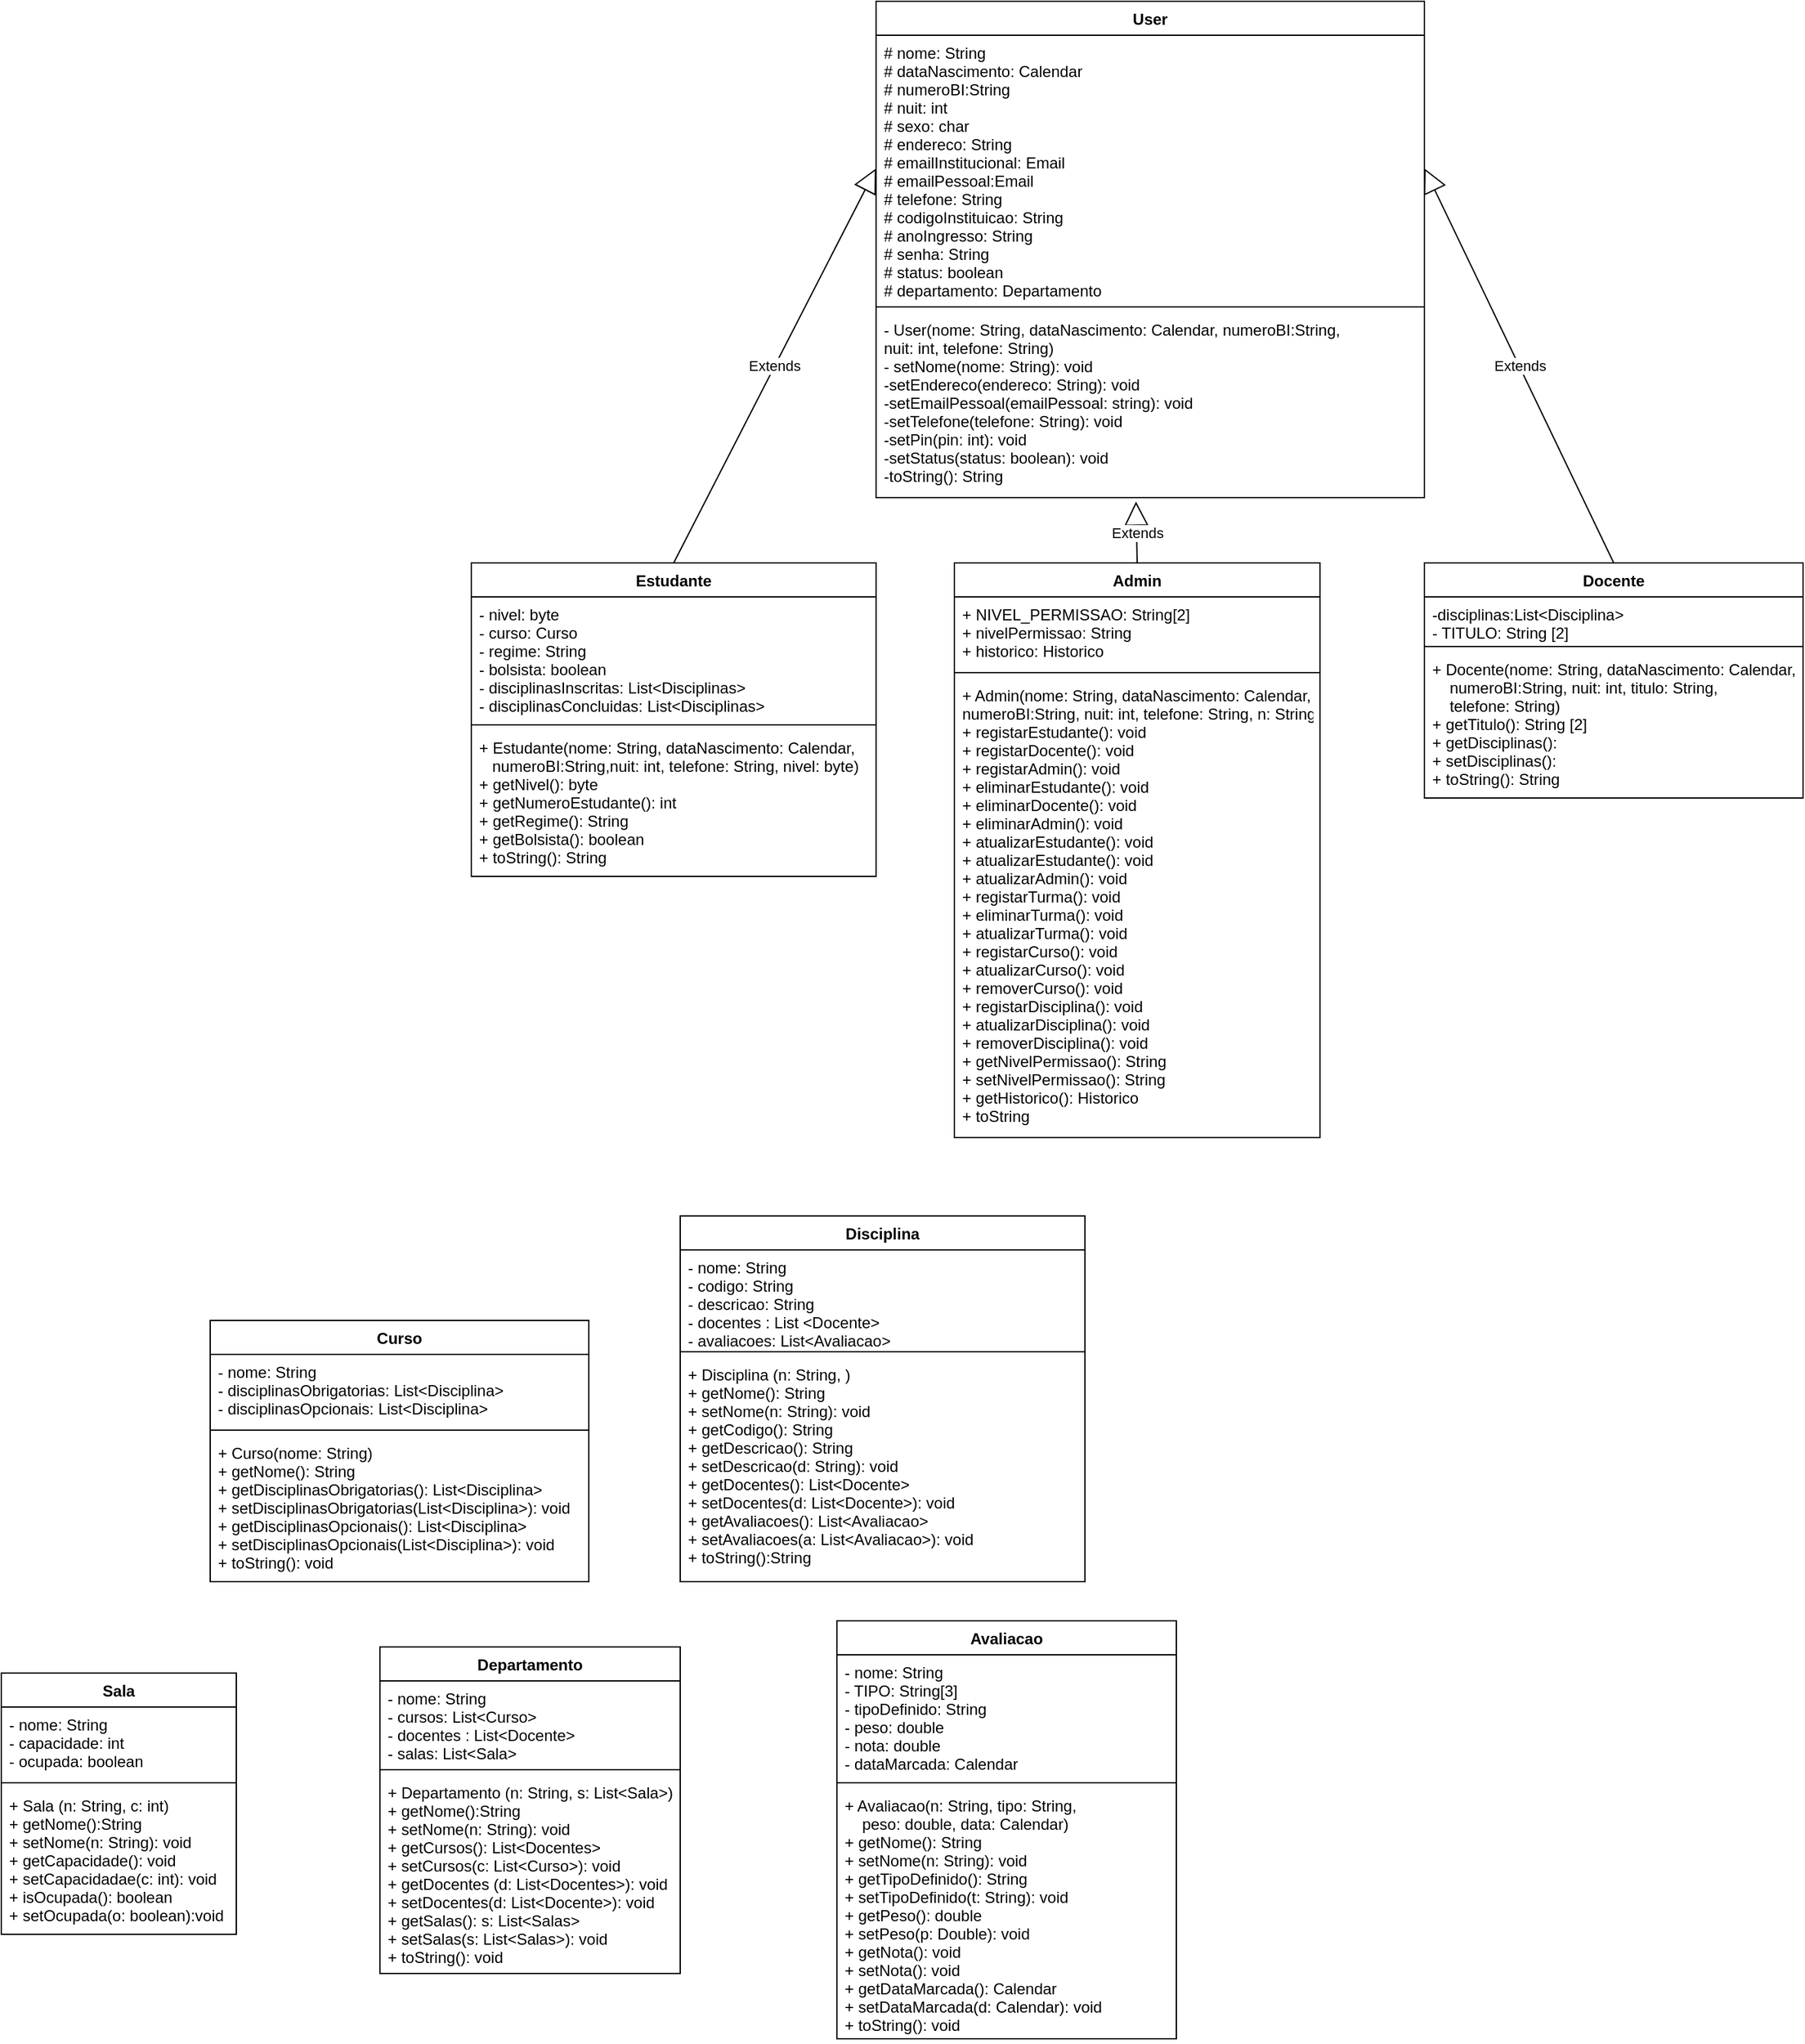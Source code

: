 <mxfile version="20.8.16" type="device"><diagram id="mdFeot0-NeomyWR2omyU" name="Page-1"><mxGraphModel dx="1674" dy="884" grid="1" gridSize="10" guides="1" tooltips="1" connect="1" arrows="1" fold="1" page="1" pageScale="1" pageWidth="4681" pageHeight="3300" math="0" shadow="0"><root><mxCell id="0"/><mxCell id="1" parent="0"/><mxCell id="1J_WbHY4LWj4vsLYLbCL-1" value="User" style="swimlane;fontStyle=1;align=center;verticalAlign=top;childLayout=stackLayout;horizontal=1;startSize=26;horizontalStack=0;resizeParent=1;resizeParentMax=0;resizeLast=0;collapsible=1;marginBottom=0;" parent="1" vertex="1"><mxGeometry x="1760" y="480" width="420" height="380" as="geometry"/></mxCell><mxCell id="1J_WbHY4LWj4vsLYLbCL-2" value="# nome: String&#10;# dataNascimento: Calendar&#10;# numeroBI:String&#10;# nuit: int&#10;# sexo: char&#10;# endereco: String&#10;# emailInstitucional: Email&#10;# emailPessoal:Email&#10;# telefone: String&#10;# codigoInstituicao: String&#10;# anoIngresso: String&#10;# senha: String&#10;# status: boolean&#10;# departamento: Departamento&#10;" style="text;strokeColor=none;fillColor=none;align=left;verticalAlign=top;spacingLeft=4;spacingRight=4;overflow=hidden;rotatable=0;points=[[0,0.5],[1,0.5]];portConstraint=eastwest;" parent="1J_WbHY4LWj4vsLYLbCL-1" vertex="1"><mxGeometry y="26" width="420" height="204" as="geometry"/></mxCell><mxCell id="1J_WbHY4LWj4vsLYLbCL-3" value="" style="line;strokeWidth=1;fillColor=none;align=left;verticalAlign=middle;spacingTop=-1;spacingLeft=3;spacingRight=3;rotatable=0;labelPosition=right;points=[];portConstraint=eastwest;" parent="1J_WbHY4LWj4vsLYLbCL-1" vertex="1"><mxGeometry y="230" width="420" height="8" as="geometry"/></mxCell><mxCell id="1J_WbHY4LWj4vsLYLbCL-4" value="- User(nome: String, dataNascimento: Calendar, numeroBI:String,&#10;nuit: int, telefone: String)&#10;- setNome(nome: String): void&#10;-setEndereco(endereco: String): void&#10;-setEmailPessoal(emailPessoal: string): void&#10;-setTelefone(telefone: String): void&#10;-setPin(pin: int): void&#10;-setStatus(status: boolean): void&#10;-toString(): String&#10;" style="text;strokeColor=none;fillColor=none;align=left;verticalAlign=top;spacingLeft=4;spacingRight=4;overflow=hidden;rotatable=0;points=[[0,0.5],[1,0.5]];portConstraint=eastwest;" parent="1J_WbHY4LWj4vsLYLbCL-1" vertex="1"><mxGeometry y="238" width="420" height="142" as="geometry"/></mxCell><mxCell id="1J_WbHY4LWj4vsLYLbCL-5" value="Docente" style="swimlane;fontStyle=1;align=center;verticalAlign=top;childLayout=stackLayout;horizontal=1;startSize=26;horizontalStack=0;resizeParent=1;resizeParentMax=0;resizeLast=0;collapsible=1;marginBottom=0;" parent="1" vertex="1"><mxGeometry x="2180" y="910" width="290" height="180" as="geometry"/></mxCell><mxCell id="1J_WbHY4LWj4vsLYLbCL-6" value="-disciplinas:List&lt;Disciplina&gt;&#10;- TITULO: String [2]&#10;" style="text;strokeColor=none;fillColor=none;align=left;verticalAlign=top;spacingLeft=4;spacingRight=4;overflow=hidden;rotatable=0;points=[[0,0.5],[1,0.5]];portConstraint=eastwest;" parent="1J_WbHY4LWj4vsLYLbCL-5" vertex="1"><mxGeometry y="26" width="290" height="34" as="geometry"/></mxCell><mxCell id="1J_WbHY4LWj4vsLYLbCL-7" value="" style="line;strokeWidth=1;fillColor=none;align=left;verticalAlign=middle;spacingTop=-1;spacingLeft=3;spacingRight=3;rotatable=0;labelPosition=right;points=[];portConstraint=eastwest;" parent="1J_WbHY4LWj4vsLYLbCL-5" vertex="1"><mxGeometry y="60" width="290" height="8" as="geometry"/></mxCell><mxCell id="1J_WbHY4LWj4vsLYLbCL-8" value="+ Docente(nome: String, dataNascimento: Calendar,&#10;    numeroBI:String, nuit: int, titulo: String,&#10;    telefone: String)&#10;+ getTitulo(): String [2]&#10;+ getDisciplinas():&#10;+ setDisciplinas():&#10;+ toString(): String" style="text;strokeColor=none;fillColor=none;align=left;verticalAlign=top;spacingLeft=4;spacingRight=4;overflow=hidden;rotatable=0;points=[[0,0.5],[1,0.5]];portConstraint=eastwest;" parent="1J_WbHY4LWj4vsLYLbCL-5" vertex="1"><mxGeometry y="68" width="290" height="112" as="geometry"/></mxCell><mxCell id="1J_WbHY4LWj4vsLYLbCL-9" value="Estudante" style="swimlane;fontStyle=1;align=center;verticalAlign=top;childLayout=stackLayout;horizontal=1;startSize=26;horizontalStack=0;resizeParent=1;resizeParentMax=0;resizeLast=0;collapsible=1;marginBottom=0;" parent="1" vertex="1"><mxGeometry x="1450" y="910" width="310" height="240" as="geometry"/></mxCell><mxCell id="1J_WbHY4LWj4vsLYLbCL-10" value="- nivel: byte&#10;- curso: Curso&#10;- regime: String&#10;- bolsista: boolean&#10;- disciplinasInscritas: List&lt;Disciplinas&gt;&#10;- disciplinasConcluidas: List&lt;Disciplinas&gt;" style="text;strokeColor=none;fillColor=none;align=left;verticalAlign=top;spacingLeft=4;spacingRight=4;overflow=hidden;rotatable=0;points=[[0,0.5],[1,0.5]];portConstraint=eastwest;" parent="1J_WbHY4LWj4vsLYLbCL-9" vertex="1"><mxGeometry y="26" width="310" height="94" as="geometry"/></mxCell><mxCell id="1J_WbHY4LWj4vsLYLbCL-11" value="" style="line;strokeWidth=1;fillColor=none;align=left;verticalAlign=middle;spacingTop=-1;spacingLeft=3;spacingRight=3;rotatable=0;labelPosition=right;points=[];portConstraint=eastwest;" parent="1J_WbHY4LWj4vsLYLbCL-9" vertex="1"><mxGeometry y="120" width="310" height="8" as="geometry"/></mxCell><mxCell id="1J_WbHY4LWj4vsLYLbCL-12" value="+ Estudante(nome: String, dataNascimento: Calendar, &#10;   numeroBI:String,nuit: int, telefone: String, nivel: byte)&#10;+ getNivel(): byte&#10;+ getNumeroEstudante(): int&#10;+ getRegime(): String&#10;+ getBolsista(): boolean&#10;+ toString(): String" style="text;strokeColor=none;fillColor=none;align=left;verticalAlign=top;spacingLeft=4;spacingRight=4;overflow=hidden;rotatable=0;points=[[0,0.5],[1,0.5]];portConstraint=eastwest;" parent="1J_WbHY4LWj4vsLYLbCL-9" vertex="1"><mxGeometry y="128" width="310" height="112" as="geometry"/></mxCell><mxCell id="1J_WbHY4LWj4vsLYLbCL-15" value="Admin" style="swimlane;fontStyle=1;align=center;verticalAlign=top;childLayout=stackLayout;horizontal=1;startSize=26;horizontalStack=0;resizeParent=1;resizeParentMax=0;resizeLast=0;collapsible=1;marginBottom=0;" parent="1" vertex="1"><mxGeometry x="1820" y="910" width="280" height="440" as="geometry"/></mxCell><mxCell id="1J_WbHY4LWj4vsLYLbCL-16" value="+ NIVEL_PERMISSAO: String[2]&#10;+ nivelPermissao: String&#10;+ historico: Historico" style="text;strokeColor=none;fillColor=none;align=left;verticalAlign=top;spacingLeft=4;spacingRight=4;overflow=hidden;rotatable=0;points=[[0,0.5],[1,0.5]];portConstraint=eastwest;" parent="1J_WbHY4LWj4vsLYLbCL-15" vertex="1"><mxGeometry y="26" width="280" height="54" as="geometry"/></mxCell><mxCell id="1J_WbHY4LWj4vsLYLbCL-17" value="" style="line;strokeWidth=1;fillColor=none;align=left;verticalAlign=middle;spacingTop=-1;spacingLeft=3;spacingRight=3;rotatable=0;labelPosition=right;points=[];portConstraint=eastwest;" parent="1J_WbHY4LWj4vsLYLbCL-15" vertex="1"><mxGeometry y="80" width="280" height="8" as="geometry"/></mxCell><mxCell id="1J_WbHY4LWj4vsLYLbCL-18" value="+ Admin(nome: String, dataNascimento: Calendar, &#10;numeroBI:String, nuit: int, telefone: String, n: String)&#10;+ registarEstudante(): void&#10;+ registarDocente(): void&#10;+ registarAdmin(): void&#10;+ eliminarEstudante(): void&#10;+ eliminarDocente(): void&#10;+ eliminarAdmin(): void&#10;+ atualizarEstudante(): void&#10;+ atualizarEstudante(): void&#10;+ atualizarAdmin(): void&#10;+ registarTurma(): void&#10;+ eliminarTurma(): void&#10;+ atualizarTurma(): void&#10;+ registarCurso(): void&#10;+ atualizarCurso(): void&#10;+ removerCurso(): void&#10;+ registarDisciplina(): void&#10;+ atualizarDisciplina(): void&#10;+ removerDisciplina(): void&#10;+ getNivelPermissao(): String&#10;+ setNivelPermissao(): String&#10;+ getHistorico(): Historico&#10;+ toString&#10;" style="text;strokeColor=none;fillColor=none;align=left;verticalAlign=top;spacingLeft=4;spacingRight=4;overflow=hidden;rotatable=0;points=[[0,0.5],[1,0.5]];portConstraint=eastwest;" parent="1J_WbHY4LWj4vsLYLbCL-15" vertex="1"><mxGeometry y="88" width="280" height="352" as="geometry"/></mxCell><mxCell id="1J_WbHY4LWj4vsLYLbCL-20" value="Disciplina" style="swimlane;fontStyle=1;align=center;verticalAlign=top;childLayout=stackLayout;horizontal=1;startSize=26;horizontalStack=0;resizeParent=1;resizeParentMax=0;resizeLast=0;collapsible=1;marginBottom=0;" parent="1" vertex="1"><mxGeometry x="1610" y="1410" width="310" height="280" as="geometry"/></mxCell><mxCell id="1J_WbHY4LWj4vsLYLbCL-21" value="- nome: String&#10;- codigo: String&#10;- descricao: String&#10;- docentes : List &lt;Docente&gt;&#10;- avaliacoes: List&lt;Avaliacao&gt;" style="text;strokeColor=none;fillColor=none;align=left;verticalAlign=top;spacingLeft=4;spacingRight=4;overflow=hidden;rotatable=0;points=[[0,0.5],[1,0.5]];portConstraint=eastwest;" parent="1J_WbHY4LWj4vsLYLbCL-20" vertex="1"><mxGeometry y="26" width="310" height="74" as="geometry"/></mxCell><mxCell id="1J_WbHY4LWj4vsLYLbCL-22" value="" style="line;strokeWidth=1;fillColor=none;align=left;verticalAlign=middle;spacingTop=-1;spacingLeft=3;spacingRight=3;rotatable=0;labelPosition=right;points=[];portConstraint=eastwest;" parent="1J_WbHY4LWj4vsLYLbCL-20" vertex="1"><mxGeometry y="100" width="310" height="8" as="geometry"/></mxCell><mxCell id="1J_WbHY4LWj4vsLYLbCL-23" value="+ Disciplina (n: String, )&#10;+ getNome(): String&#10;+ setNome(n: String): void&#10;+ getCodigo(): String&#10;+ getDescricao(): String&#10;+ setDescricao(d: String): void&#10;+ getDocentes(): List&lt;Docente&gt;&#10;+ setDocentes(d: List&lt;Docente&gt;): void&#10;+ getAvaliacoes(): List&lt;Avaliacao&gt;&#10;+ setAvaliacoes(a: List&lt;Avaliacao&gt;): void&#10;+ toString():String" style="text;strokeColor=none;fillColor=none;align=left;verticalAlign=top;spacingLeft=4;spacingRight=4;overflow=hidden;rotatable=0;points=[[0,0.5],[1,0.5]];portConstraint=eastwest;" parent="1J_WbHY4LWj4vsLYLbCL-20" vertex="1"><mxGeometry y="108" width="310" height="172" as="geometry"/></mxCell><mxCell id="1J_WbHY4LWj4vsLYLbCL-25" value="Avaliacao" style="swimlane;fontStyle=1;align=center;verticalAlign=top;childLayout=stackLayout;horizontal=1;startSize=26;horizontalStack=0;resizeParent=1;resizeParentMax=0;resizeLast=0;collapsible=1;marginBottom=0;" parent="1" vertex="1"><mxGeometry x="1730" y="1720" width="260" height="320" as="geometry"/></mxCell><mxCell id="1J_WbHY4LWj4vsLYLbCL-26" value="- nome: String&#10;- TIPO: String[3]&#10;- tipoDefinido: String&#10;- peso: double&#10;- nota: double&#10;- dataMarcada: Calendar" style="text;strokeColor=none;fillColor=none;align=left;verticalAlign=top;spacingLeft=4;spacingRight=4;overflow=hidden;rotatable=0;points=[[0,0.5],[1,0.5]];portConstraint=eastwest;" parent="1J_WbHY4LWj4vsLYLbCL-25" vertex="1"><mxGeometry y="26" width="260" height="94" as="geometry"/></mxCell><mxCell id="1J_WbHY4LWj4vsLYLbCL-27" value="" style="line;strokeWidth=1;fillColor=none;align=left;verticalAlign=middle;spacingTop=-1;spacingLeft=3;spacingRight=3;rotatable=0;labelPosition=right;points=[];portConstraint=eastwest;" parent="1J_WbHY4LWj4vsLYLbCL-25" vertex="1"><mxGeometry y="120" width="260" height="8" as="geometry"/></mxCell><mxCell id="1J_WbHY4LWj4vsLYLbCL-28" value="+ Avaliacao(n: String, tipo: String, &#10;    peso: double, data: Calendar)&#10;+ getNome(): String&#10;+ setNome(n: String): void&#10;+ getTipoDefinido(): String&#10;+ setTipoDefinido(t: String): void&#10;+ getPeso(): double&#10;+ setPeso(p: Double): void&#10;+ getNota(): void&#10;+ setNota(): void&#10;+ getDataMarcada(): Calendar&#10;+ setDataMarcada(d: Calendar): void&#10;+ toString(): void&#10;" style="text;strokeColor=none;fillColor=none;align=left;verticalAlign=top;spacingLeft=4;spacingRight=4;overflow=hidden;rotatable=0;points=[[0,0.5],[1,0.5]];portConstraint=eastwest;" parent="1J_WbHY4LWj4vsLYLbCL-25" vertex="1"><mxGeometry y="128" width="260" height="192" as="geometry"/></mxCell><mxCell id="cwcKRBF8tOi5fnrP6wuh-1" value="Extends" style="endArrow=block;endSize=16;endFill=0;html=1;rounded=0;exitX=0.5;exitY=0;exitDx=0;exitDy=0;entryX=1;entryY=0.5;entryDx=0;entryDy=0;" parent="1" source="1J_WbHY4LWj4vsLYLbCL-5" target="1J_WbHY4LWj4vsLYLbCL-2" edge="1"><mxGeometry width="160" relative="1" as="geometry"><mxPoint x="2400" y="870" as="sourcePoint"/><mxPoint x="2560" y="870" as="targetPoint"/></mxGeometry></mxCell><mxCell id="cwcKRBF8tOi5fnrP6wuh-2" value="Extends" style="endArrow=block;endSize=16;endFill=0;html=1;rounded=0;entryX=0.474;entryY=1.021;entryDx=0;entryDy=0;entryPerimeter=0;exitX=0.5;exitY=0;exitDx=0;exitDy=0;" parent="1" source="1J_WbHY4LWj4vsLYLbCL-15" target="1J_WbHY4LWj4vsLYLbCL-4" edge="1"><mxGeometry width="160" relative="1" as="geometry"><mxPoint x="1950" y="1010" as="sourcePoint"/><mxPoint x="2110" y="1010" as="targetPoint"/></mxGeometry></mxCell><mxCell id="cwcKRBF8tOi5fnrP6wuh-3" value="Extends" style="endArrow=block;endSize=16;endFill=0;html=1;rounded=0;exitX=0.5;exitY=0;exitDx=0;exitDy=0;entryX=0;entryY=0.5;entryDx=0;entryDy=0;" parent="1" source="1J_WbHY4LWj4vsLYLbCL-9" target="1J_WbHY4LWj4vsLYLbCL-2" edge="1"><mxGeometry width="160" relative="1" as="geometry"><mxPoint x="1470" y="850" as="sourcePoint"/><mxPoint x="1630" y="850" as="targetPoint"/></mxGeometry></mxCell><mxCell id="Ej5g65jikIFEEvPwHUz1-2" value="Curso" style="swimlane;fontStyle=1;align=center;verticalAlign=top;childLayout=stackLayout;horizontal=1;startSize=26;horizontalStack=0;resizeParent=1;resizeParentMax=0;resizeLast=0;collapsible=1;marginBottom=0;" vertex="1" parent="1"><mxGeometry x="1250" y="1490" width="290" height="200" as="geometry"/></mxCell><mxCell id="Ej5g65jikIFEEvPwHUz1-3" value="- nome: String&#10;- disciplinasObrigatorias: List&lt;Disciplina&gt;&#10;- disciplinasOpcionais: List&lt;Disciplina&gt;&#10;" style="text;strokeColor=none;fillColor=none;align=left;verticalAlign=top;spacingLeft=4;spacingRight=4;overflow=hidden;rotatable=0;points=[[0,0.5],[1,0.5]];portConstraint=eastwest;" vertex="1" parent="Ej5g65jikIFEEvPwHUz1-2"><mxGeometry y="26" width="290" height="54" as="geometry"/></mxCell><mxCell id="Ej5g65jikIFEEvPwHUz1-4" value="" style="line;strokeWidth=1;fillColor=none;align=left;verticalAlign=middle;spacingTop=-1;spacingLeft=3;spacingRight=3;rotatable=0;labelPosition=right;points=[];portConstraint=eastwest;strokeColor=inherit;" vertex="1" parent="Ej5g65jikIFEEvPwHUz1-2"><mxGeometry y="80" width="290" height="8" as="geometry"/></mxCell><mxCell id="Ej5g65jikIFEEvPwHUz1-5" value="+ Curso(nome: String)&#10;+ getNome(): String&#10;+ getDisciplinasObrigatorias(): List&lt;Disciplina&gt;&#10;+ setDisciplinasObrigatorias(List&lt;Disciplina&gt;): void&#10;+ getDisciplinasOpcionais(): List&lt;Disciplina&gt;&#10;+ setDisciplinasOpcionais(List&lt;Disciplina&gt;): void&#10;+ toString(): void" style="text;strokeColor=none;fillColor=none;align=left;verticalAlign=top;spacingLeft=4;spacingRight=4;overflow=hidden;rotatable=0;points=[[0,0.5],[1,0.5]];portConstraint=eastwest;" vertex="1" parent="Ej5g65jikIFEEvPwHUz1-2"><mxGeometry y="88" width="290" height="112" as="geometry"/></mxCell><mxCell id="Ej5g65jikIFEEvPwHUz1-6" value="Departamento" style="swimlane;fontStyle=1;align=center;verticalAlign=top;childLayout=stackLayout;horizontal=1;startSize=26;horizontalStack=0;resizeParent=1;resizeParentMax=0;resizeLast=0;collapsible=1;marginBottom=0;" vertex="1" parent="1"><mxGeometry x="1380" y="1740" width="230" height="250" as="geometry"/></mxCell><mxCell id="Ej5g65jikIFEEvPwHUz1-7" value="- nome: String&#10;- cursos: List&lt;Curso&gt;&#10;- docentes : List&lt;Docente&gt;&#10;- salas: List&lt;Sala&gt;" style="text;strokeColor=none;fillColor=none;align=left;verticalAlign=top;spacingLeft=4;spacingRight=4;overflow=hidden;rotatable=0;points=[[0,0.5],[1,0.5]];portConstraint=eastwest;" vertex="1" parent="Ej5g65jikIFEEvPwHUz1-6"><mxGeometry y="26" width="230" height="64" as="geometry"/></mxCell><mxCell id="Ej5g65jikIFEEvPwHUz1-8" value="" style="line;strokeWidth=1;fillColor=none;align=left;verticalAlign=middle;spacingTop=-1;spacingLeft=3;spacingRight=3;rotatable=0;labelPosition=right;points=[];portConstraint=eastwest;strokeColor=inherit;" vertex="1" parent="Ej5g65jikIFEEvPwHUz1-6"><mxGeometry y="90" width="230" height="8" as="geometry"/></mxCell><mxCell id="Ej5g65jikIFEEvPwHUz1-9" value="+ Departamento (n: String, s: List&lt;Sala&gt;)&#10;+ getNome():String&#10;+ setNome(n: String): void&#10;+ getCursos(): List&lt;Docentes&gt;&#10;+ setCursos(c: List&lt;Curso&gt;): void&#10;+ getDocentes (d: List&lt;Docentes&gt;): void&#10;+ setDocentes(d: List&lt;Docente&gt;): void&#10;+ getSalas(): s: List&lt;Salas&gt;&#10;+ setSalas(s: List&lt;Salas&gt;): void&#10;+ toString(): void" style="text;strokeColor=none;fillColor=none;align=left;verticalAlign=top;spacingLeft=4;spacingRight=4;overflow=hidden;rotatable=0;points=[[0,0.5],[1,0.5]];portConstraint=eastwest;" vertex="1" parent="Ej5g65jikIFEEvPwHUz1-6"><mxGeometry y="98" width="230" height="152" as="geometry"/></mxCell><mxCell id="Ej5g65jikIFEEvPwHUz1-10" value="Sala" style="swimlane;fontStyle=1;align=center;verticalAlign=top;childLayout=stackLayout;horizontal=1;startSize=26;horizontalStack=0;resizeParent=1;resizeParentMax=0;resizeLast=0;collapsible=1;marginBottom=0;" vertex="1" parent="1"><mxGeometry x="1090" y="1760" width="180" height="200" as="geometry"/></mxCell><mxCell id="Ej5g65jikIFEEvPwHUz1-11" value="- nome: String&#10;- capacidade: int&#10;- ocupada: boolean" style="text;strokeColor=none;fillColor=none;align=left;verticalAlign=top;spacingLeft=4;spacingRight=4;overflow=hidden;rotatable=0;points=[[0,0.5],[1,0.5]];portConstraint=eastwest;" vertex="1" parent="Ej5g65jikIFEEvPwHUz1-10"><mxGeometry y="26" width="180" height="54" as="geometry"/></mxCell><mxCell id="Ej5g65jikIFEEvPwHUz1-12" value="" style="line;strokeWidth=1;fillColor=none;align=left;verticalAlign=middle;spacingTop=-1;spacingLeft=3;spacingRight=3;rotatable=0;labelPosition=right;points=[];portConstraint=eastwest;strokeColor=inherit;" vertex="1" parent="Ej5g65jikIFEEvPwHUz1-10"><mxGeometry y="80" width="180" height="8" as="geometry"/></mxCell><mxCell id="Ej5g65jikIFEEvPwHUz1-13" value="+ Sala (n: String, c: int)&#10;+ getNome():String&#10;+ setNome(n: String): void&#10;+ getCapacidade(): void&#10;+ setCapacidadae(c: int): void&#10;+ isOcupada(): boolean&#10;+ setOcupada(o: boolean):void " style="text;strokeColor=none;fillColor=none;align=left;verticalAlign=top;spacingLeft=4;spacingRight=4;overflow=hidden;rotatable=0;points=[[0,0.5],[1,0.5]];portConstraint=eastwest;" vertex="1" parent="Ej5g65jikIFEEvPwHUz1-10"><mxGeometry y="88" width="180" height="112" as="geometry"/></mxCell></root></mxGraphModel></diagram></mxfile>